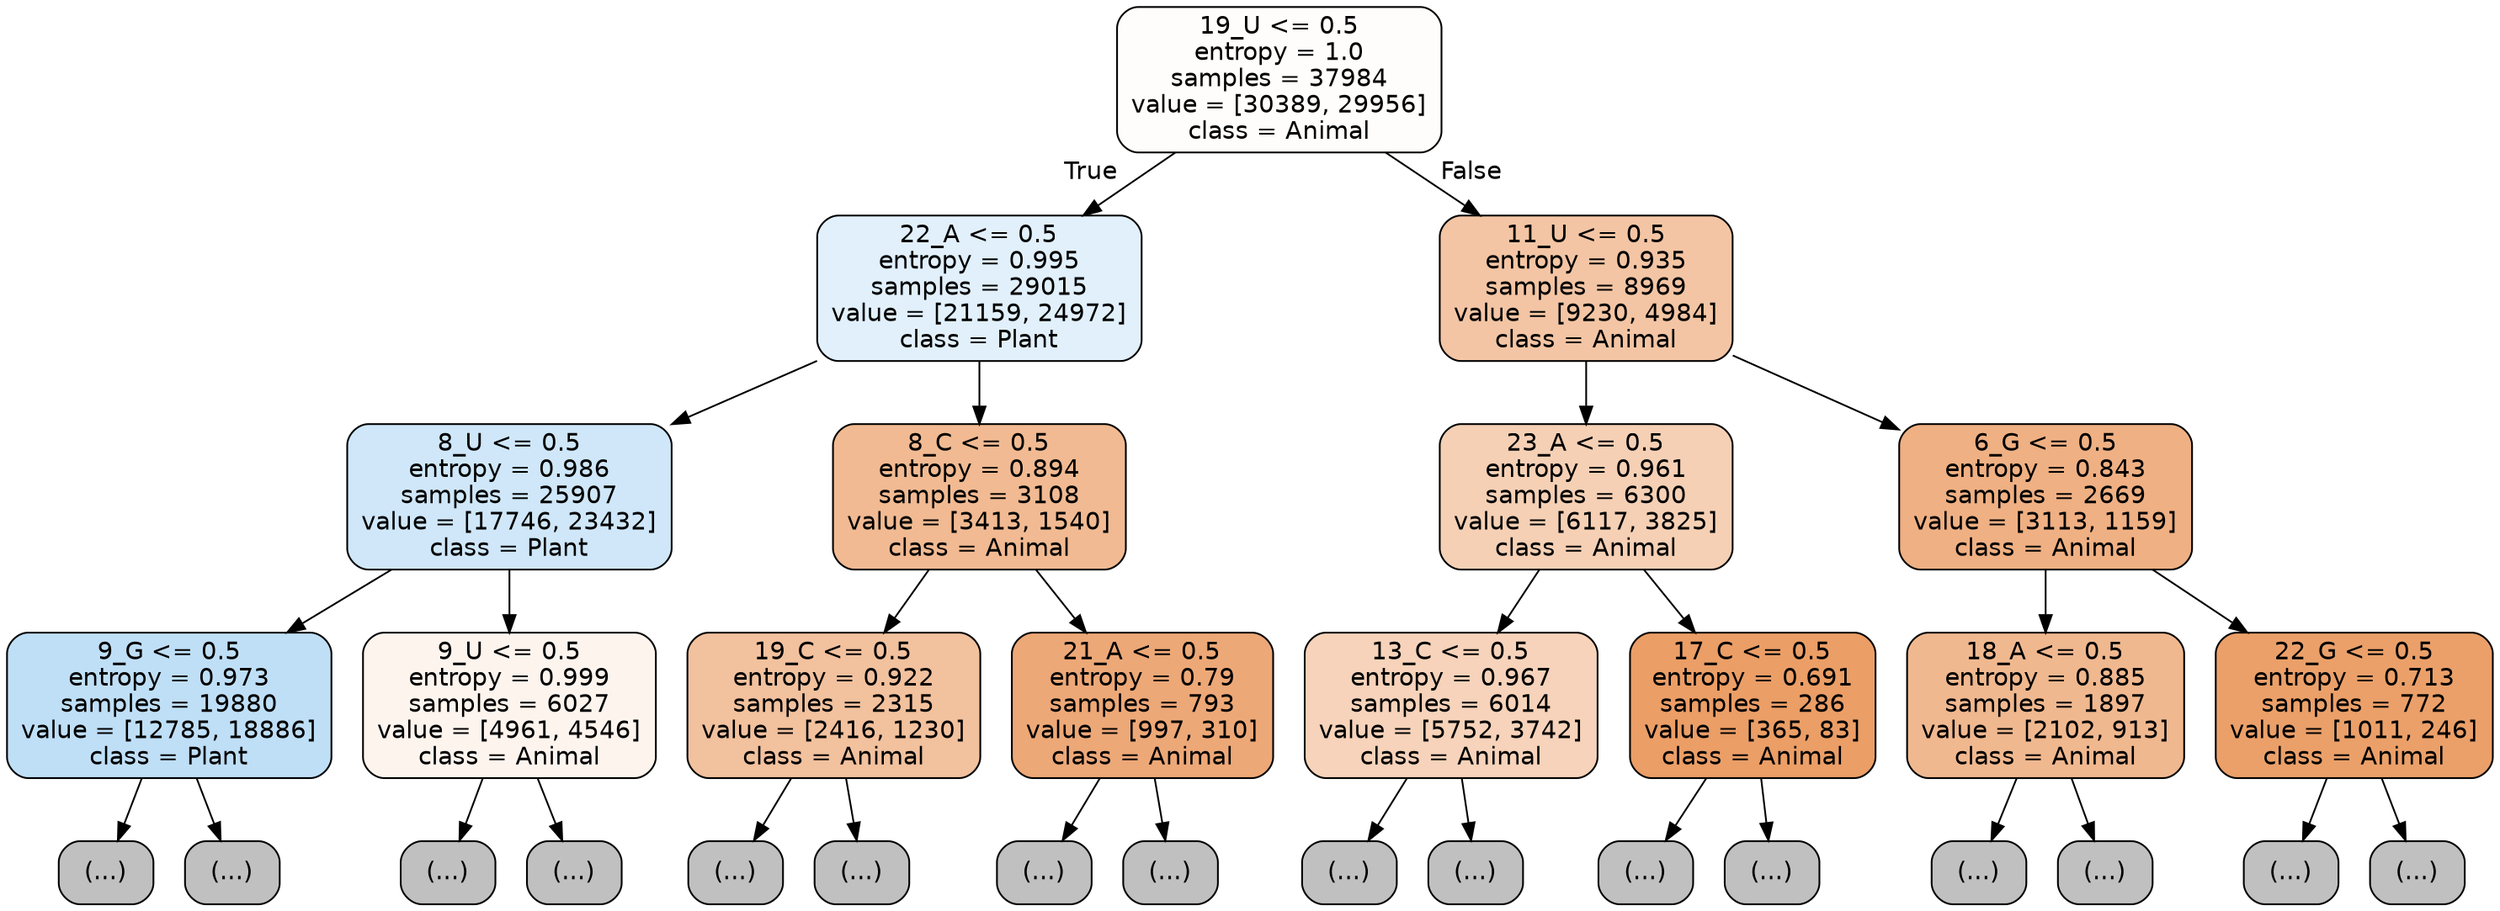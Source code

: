 digraph Tree {
node [shape=box, style="filled, rounded", color="black", fontname="helvetica"] ;
edge [fontname="helvetica"] ;
0 [label="19_U <= 0.5\nentropy = 1.0\nsamples = 37984\nvalue = [30389, 29956]\nclass = Animal", fillcolor="#fffdfc"] ;
1 [label="22_A <= 0.5\nentropy = 0.995\nsamples = 29015\nvalue = [21159, 24972]\nclass = Plant", fillcolor="#e1f0fb"] ;
0 -> 1 [labeldistance=2.5, labelangle=45, headlabel="True"] ;
2 [label="8_U <= 0.5\nentropy = 0.986\nsamples = 25907\nvalue = [17746, 23432]\nclass = Plant", fillcolor="#cfe7f9"] ;
1 -> 2 ;
3 [label="9_G <= 0.5\nentropy = 0.973\nsamples = 19880\nvalue = [12785, 18886]\nclass = Plant", fillcolor="#bfdff7"] ;
2 -> 3 ;
4 [label="(...)", fillcolor="#C0C0C0"] ;
3 -> 4 ;
6197 [label="(...)", fillcolor="#C0C0C0"] ;
3 -> 6197 ;
8100 [label="9_U <= 0.5\nentropy = 0.999\nsamples = 6027\nvalue = [4961, 4546]\nclass = Animal", fillcolor="#fdf4ee"] ;
2 -> 8100 ;
8101 [label="(...)", fillcolor="#C0C0C0"] ;
8100 -> 8101 ;
10284 [label="(...)", fillcolor="#C0C0C0"] ;
8100 -> 10284 ;
11147 [label="8_C <= 0.5\nentropy = 0.894\nsamples = 3108\nvalue = [3413, 1540]\nclass = Animal", fillcolor="#f1ba92"] ;
1 -> 11147 ;
11148 [label="19_C <= 0.5\nentropy = 0.922\nsamples = 2315\nvalue = [2416, 1230]\nclass = Animal", fillcolor="#f2c19e"] ;
11147 -> 11148 ;
11149 [label="(...)", fillcolor="#C0C0C0"] ;
11148 -> 11149 ;
11868 [label="(...)", fillcolor="#C0C0C0"] ;
11148 -> 11868 ;
12283 [label="21_A <= 0.5\nentropy = 0.79\nsamples = 793\nvalue = [997, 310]\nclass = Animal", fillcolor="#eda877"] ;
11147 -> 12283 ;
12284 [label="(...)", fillcolor="#C0C0C0"] ;
12283 -> 12284 ;
12565 [label="(...)", fillcolor="#C0C0C0"] ;
12283 -> 12565 ;
12628 [label="11_U <= 0.5\nentropy = 0.935\nsamples = 8969\nvalue = [9230, 4984]\nclass = Animal", fillcolor="#f3c5a4"] ;
0 -> 12628 [labeldistance=2.5, labelangle=-45, headlabel="False"] ;
12629 [label="23_A <= 0.5\nentropy = 0.961\nsamples = 6300\nvalue = [6117, 3825]\nclass = Animal", fillcolor="#f5d0b5"] ;
12628 -> 12629 ;
12630 [label="13_C <= 0.5\nentropy = 0.967\nsamples = 6014\nvalue = [5752, 3742]\nclass = Animal", fillcolor="#f6d3ba"] ;
12629 -> 12630 ;
12631 [label="(...)", fillcolor="#C0C0C0"] ;
12630 -> 12631 ;
15004 [label="(...)", fillcolor="#C0C0C0"] ;
12630 -> 15004 ;
15639 [label="17_C <= 0.5\nentropy = 0.691\nsamples = 286\nvalue = [365, 83]\nclass = Animal", fillcolor="#eb9e66"] ;
12629 -> 15639 ;
15640 [label="(...)", fillcolor="#C0C0C0"] ;
15639 -> 15640 ;
15755 [label="(...)", fillcolor="#C0C0C0"] ;
15639 -> 15755 ;
15786 [label="6_G <= 0.5\nentropy = 0.843\nsamples = 2669\nvalue = [3113, 1159]\nclass = Animal", fillcolor="#efb083"] ;
12628 -> 15786 ;
15787 [label="18_A <= 0.5\nentropy = 0.885\nsamples = 1897\nvalue = [2102, 913]\nclass = Animal", fillcolor="#f0b88f"] ;
15786 -> 15787 ;
15788 [label="(...)", fillcolor="#C0C0C0"] ;
15787 -> 15788 ;
16563 [label="(...)", fillcolor="#C0C0C0"] ;
15787 -> 16563 ;
16768 [label="22_G <= 0.5\nentropy = 0.713\nsamples = 772\nvalue = [1011, 246]\nclass = Animal", fillcolor="#eba069"] ;
15786 -> 16768 ;
16769 [label="(...)", fillcolor="#C0C0C0"] ;
16768 -> 16769 ;
17054 [label="(...)", fillcolor="#C0C0C0"] ;
16768 -> 17054 ;
}